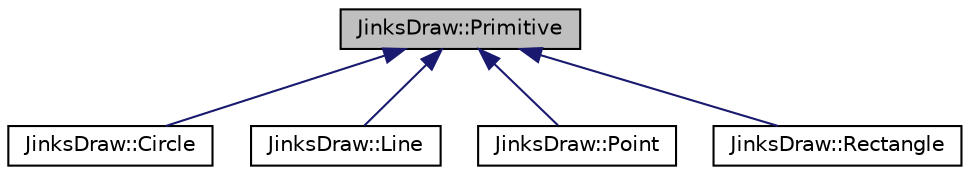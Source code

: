 digraph "JinksDraw::Primitive"
{
 // LATEX_PDF_SIZE
  edge [fontname="Helvetica",fontsize="10",labelfontname="Helvetica",labelfontsize="10"];
  node [fontname="Helvetica",fontsize="10",shape=record];
  Node0 [label="JinksDraw::Primitive",height=0.2,width=0.4,color="black", fillcolor="grey75", style="filled", fontcolor="black",tooltip="Empty class that all primitives inherit from. Useful for making lists."];
  Node0 -> Node1 [dir="back",color="midnightblue",fontsize="10",style="solid",fontname="Helvetica"];
  Node1 [label="JinksDraw::Circle",height=0.2,width=0.4,color="black", fillcolor="white", style="filled",URL="$class_jinks_draw_1_1_circle.html",tooltip=" "];
  Node0 -> Node2 [dir="back",color="midnightblue",fontsize="10",style="solid",fontname="Helvetica"];
  Node2 [label="JinksDraw::Line",height=0.2,width=0.4,color="black", fillcolor="white", style="filled",URL="$class_jinks_draw_1_1_line.html",tooltip="This class models a 2D line with starting and ending points."];
  Node0 -> Node3 [dir="back",color="midnightblue",fontsize="10",style="solid",fontname="Helvetica"];
  Node3 [label="JinksDraw::Point",height=0.2,width=0.4,color="black", fillcolor="white", style="filled",URL="$class_jinks_draw_1_1_point.html",tooltip="This class models a point in 2D space with an x and a y coordinate."];
  Node0 -> Node4 [dir="back",color="midnightblue",fontsize="10",style="solid",fontname="Helvetica"];
  Node4 [label="JinksDraw::Rectangle",height=0.2,width=0.4,color="black", fillcolor="white", style="filled",URL="$class_jinks_draw_1_1_rectangle.html",tooltip=" "];
}

